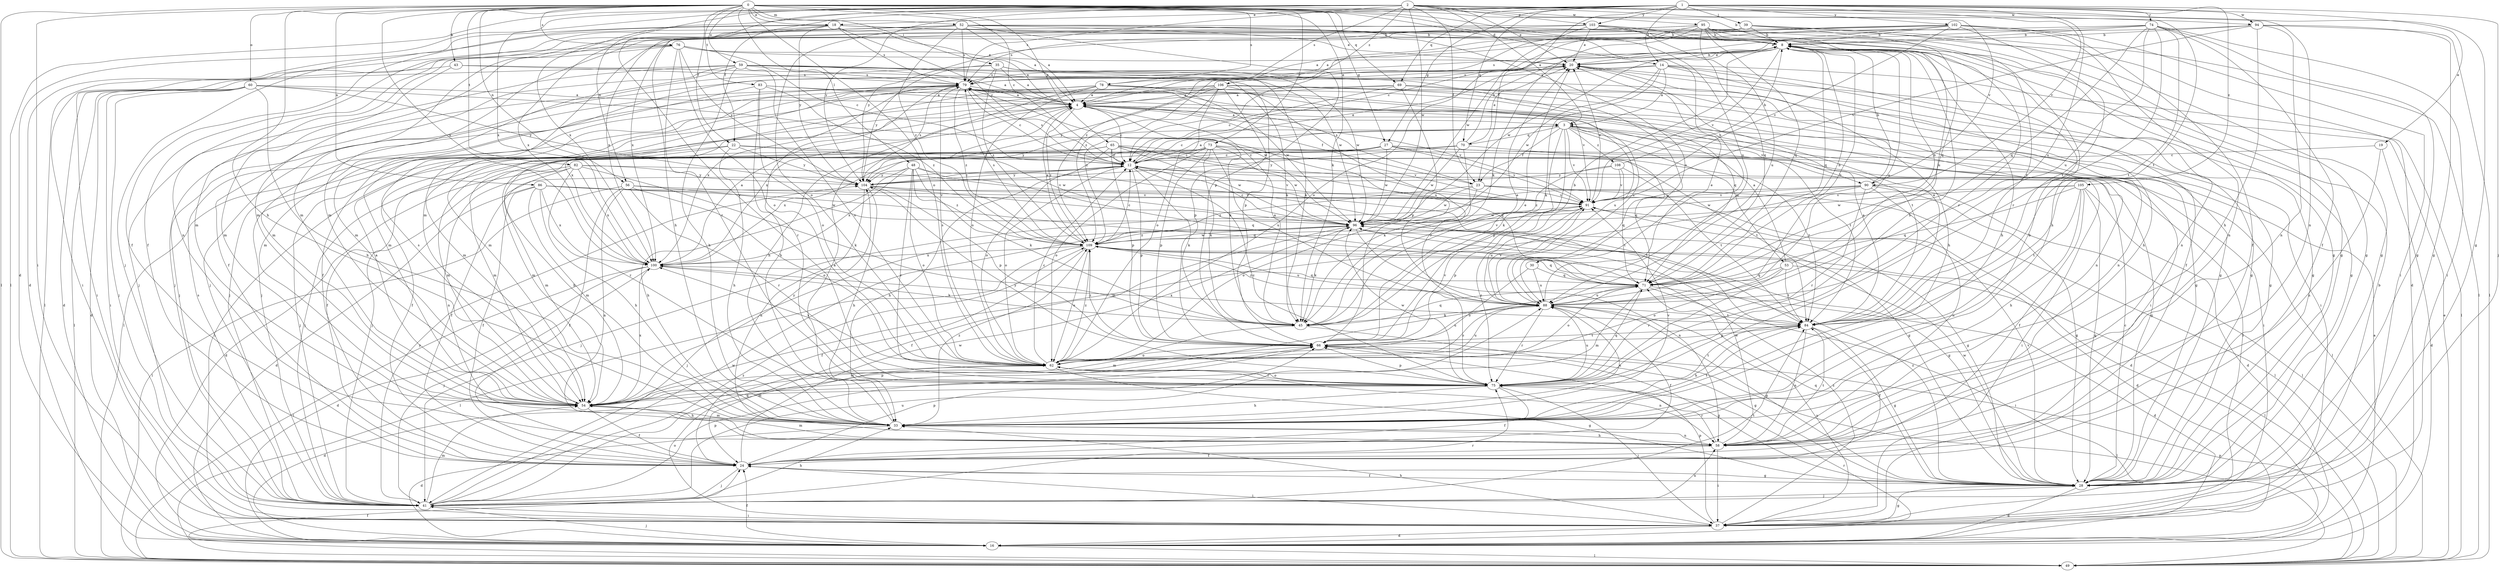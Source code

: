 strict digraph  {
0;
1;
2;
3;
4;
8;
12;
14;
16;
18;
19;
20;
22;
23;
24;
27;
28;
30;
33;
35;
37;
39;
41;
43;
45;
48;
49;
52;
53;
54;
56;
58;
59;
60;
62;
65;
66;
69;
70;
71;
73;
74;
75;
76;
78;
79;
82;
83;
84;
86;
88;
90;
91;
94;
95;
96;
100;
102;
103;
104;
105;
106;
108;
109;
0 -> 8  [label=b];
0 -> 12  [label=c];
0 -> 14  [label=d];
0 -> 18  [label=e];
0 -> 22  [label=f];
0 -> 27  [label=g];
0 -> 30  [label=h];
0 -> 33  [label=h];
0 -> 35  [label=i];
0 -> 37  [label=i];
0 -> 43  [label=k];
0 -> 45  [label=k];
0 -> 48  [label=l];
0 -> 49  [label=l];
0 -> 52  [label=m];
0 -> 56  [label=n];
0 -> 59  [label=o];
0 -> 60  [label=o];
0 -> 62  [label=o];
0 -> 65  [label=p];
0 -> 69  [label=q];
0 -> 73  [label=r];
0 -> 76  [label=s];
0 -> 78  [label=s];
0 -> 82  [label=t];
0 -> 83  [label=t];
0 -> 84  [label=t];
0 -> 86  [label=u];
0 -> 88  [label=u];
0 -> 100  [label=x];
1 -> 14  [label=d];
1 -> 18  [label=e];
1 -> 19  [label=e];
1 -> 22  [label=f];
1 -> 23  [label=f];
1 -> 27  [label=g];
1 -> 39  [label=j];
1 -> 41  [label=j];
1 -> 69  [label=q];
1 -> 70  [label=q];
1 -> 74  [label=r];
1 -> 88  [label=u];
1 -> 90  [label=v];
1 -> 94  [label=w];
1 -> 100  [label=x];
1 -> 102  [label=y];
1 -> 103  [label=y];
1 -> 105  [label=z];
2 -> 3  [label=a];
2 -> 16  [label=d];
2 -> 20  [label=e];
2 -> 23  [label=f];
2 -> 28  [label=g];
2 -> 49  [label=l];
2 -> 56  [label=n];
2 -> 58  [label=n];
2 -> 75  [label=r];
2 -> 78  [label=s];
2 -> 79  [label=s];
2 -> 90  [label=v];
2 -> 94  [label=w];
2 -> 95  [label=w];
2 -> 96  [label=w];
2 -> 100  [label=x];
2 -> 103  [label=y];
2 -> 104  [label=y];
2 -> 106  [label=z];
3 -> 12  [label=c];
3 -> 23  [label=f];
3 -> 37  [label=i];
3 -> 45  [label=k];
3 -> 53  [label=m];
3 -> 66  [label=p];
3 -> 70  [label=q];
3 -> 84  [label=t];
3 -> 90  [label=v];
3 -> 91  [label=v];
3 -> 104  [label=y];
3 -> 108  [label=z];
4 -> 3  [label=a];
4 -> 12  [label=c];
4 -> 23  [label=f];
4 -> 45  [label=k];
4 -> 54  [label=m];
4 -> 88  [label=u];
4 -> 91  [label=v];
4 -> 100  [label=x];
4 -> 109  [label=z];
8 -> 20  [label=e];
8 -> 33  [label=h];
8 -> 58  [label=n];
8 -> 71  [label=q];
8 -> 79  [label=s];
8 -> 88  [label=u];
8 -> 91  [label=v];
8 -> 96  [label=w];
8 -> 109  [label=z];
12 -> 3  [label=a];
12 -> 20  [label=e];
12 -> 24  [label=f];
12 -> 33  [label=h];
12 -> 37  [label=i];
12 -> 45  [label=k];
12 -> 62  [label=o];
12 -> 66  [label=p];
12 -> 79  [label=s];
12 -> 91  [label=v];
12 -> 104  [label=y];
14 -> 3  [label=a];
14 -> 24  [label=f];
14 -> 28  [label=g];
14 -> 33  [label=h];
14 -> 41  [label=j];
14 -> 45  [label=k];
14 -> 49  [label=l];
14 -> 79  [label=s];
14 -> 96  [label=w];
16 -> 3  [label=a];
16 -> 24  [label=f];
16 -> 41  [label=j];
16 -> 49  [label=l];
16 -> 75  [label=r];
18 -> 4  [label=a];
18 -> 8  [label=b];
18 -> 12  [label=c];
18 -> 24  [label=f];
18 -> 28  [label=g];
18 -> 33  [label=h];
18 -> 41  [label=j];
18 -> 79  [label=s];
18 -> 100  [label=x];
18 -> 104  [label=y];
19 -> 12  [label=c];
19 -> 16  [label=d];
19 -> 58  [label=n];
20 -> 8  [label=b];
20 -> 28  [label=g];
20 -> 33  [label=h];
20 -> 54  [label=m];
20 -> 79  [label=s];
22 -> 12  [label=c];
22 -> 24  [label=f];
22 -> 33  [label=h];
22 -> 41  [label=j];
22 -> 96  [label=w];
22 -> 104  [label=y];
23 -> 16  [label=d];
23 -> 49  [label=l];
23 -> 62  [label=o];
23 -> 79  [label=s];
23 -> 91  [label=v];
23 -> 96  [label=w];
23 -> 109  [label=z];
24 -> 28  [label=g];
24 -> 37  [label=i];
24 -> 41  [label=j];
24 -> 66  [label=p];
24 -> 96  [label=w];
27 -> 12  [label=c];
27 -> 37  [label=i];
27 -> 41  [label=j];
27 -> 49  [label=l];
27 -> 54  [label=m];
27 -> 71  [label=q];
27 -> 91  [label=v];
27 -> 96  [label=w];
27 -> 100  [label=x];
28 -> 12  [label=c];
28 -> 16  [label=d];
28 -> 24  [label=f];
28 -> 41  [label=j];
28 -> 71  [label=q];
28 -> 91  [label=v];
28 -> 96  [label=w];
28 -> 109  [label=z];
30 -> 62  [label=o];
30 -> 71  [label=q];
30 -> 88  [label=u];
33 -> 4  [label=a];
33 -> 8  [label=b];
33 -> 16  [label=d];
33 -> 54  [label=m];
33 -> 58  [label=n];
33 -> 84  [label=t];
33 -> 88  [label=u];
33 -> 91  [label=v];
33 -> 109  [label=z];
35 -> 4  [label=a];
35 -> 28  [label=g];
35 -> 41  [label=j];
35 -> 45  [label=k];
35 -> 79  [label=s];
35 -> 96  [label=w];
35 -> 104  [label=y];
35 -> 109  [label=z];
37 -> 8  [label=b];
37 -> 16  [label=d];
37 -> 28  [label=g];
37 -> 33  [label=h];
37 -> 62  [label=o];
37 -> 66  [label=p];
37 -> 88  [label=u];
37 -> 109  [label=z];
39 -> 8  [label=b];
39 -> 12  [label=c];
39 -> 28  [label=g];
39 -> 49  [label=l];
39 -> 54  [label=m];
39 -> 71  [label=q];
39 -> 100  [label=x];
41 -> 33  [label=h];
41 -> 37  [label=i];
41 -> 54  [label=m];
41 -> 58  [label=n];
41 -> 66  [label=p];
41 -> 71  [label=q];
41 -> 75  [label=r];
41 -> 79  [label=s];
41 -> 84  [label=t];
41 -> 88  [label=u];
41 -> 96  [label=w];
41 -> 104  [label=y];
41 -> 109  [label=z];
43 -> 37  [label=i];
43 -> 45  [label=k];
43 -> 54  [label=m];
43 -> 79  [label=s];
45 -> 4  [label=a];
45 -> 8  [label=b];
45 -> 20  [label=e];
45 -> 28  [label=g];
45 -> 54  [label=m];
45 -> 71  [label=q];
48 -> 33  [label=h];
48 -> 45  [label=k];
48 -> 62  [label=o];
48 -> 71  [label=q];
48 -> 75  [label=r];
48 -> 84  [label=t];
48 -> 100  [label=x];
48 -> 104  [label=y];
48 -> 109  [label=z];
49 -> 20  [label=e];
49 -> 24  [label=f];
49 -> 66  [label=p];
52 -> 4  [label=a];
52 -> 8  [label=b];
52 -> 16  [label=d];
52 -> 20  [label=e];
52 -> 24  [label=f];
52 -> 28  [label=g];
52 -> 58  [label=n];
52 -> 62  [label=o];
52 -> 66  [label=p];
52 -> 79  [label=s];
52 -> 88  [label=u];
52 -> 109  [label=z];
53 -> 4  [label=a];
53 -> 8  [label=b];
53 -> 49  [label=l];
53 -> 62  [label=o];
53 -> 71  [label=q];
53 -> 75  [label=r];
53 -> 84  [label=t];
54 -> 4  [label=a];
54 -> 24  [label=f];
54 -> 33  [label=h];
54 -> 66  [label=p];
54 -> 79  [label=s];
54 -> 100  [label=x];
54 -> 104  [label=y];
56 -> 24  [label=f];
56 -> 49  [label=l];
56 -> 58  [label=n];
56 -> 62  [label=o];
56 -> 75  [label=r];
56 -> 91  [label=v];
56 -> 96  [label=w];
58 -> 24  [label=f];
58 -> 33  [label=h];
58 -> 37  [label=i];
58 -> 54  [label=m];
58 -> 75  [label=r];
58 -> 84  [label=t];
58 -> 96  [label=w];
59 -> 4  [label=a];
59 -> 16  [label=d];
59 -> 24  [label=f];
59 -> 28  [label=g];
59 -> 33  [label=h];
59 -> 41  [label=j];
59 -> 54  [label=m];
59 -> 62  [label=o];
59 -> 66  [label=p];
59 -> 79  [label=s];
59 -> 96  [label=w];
60 -> 4  [label=a];
60 -> 16  [label=d];
60 -> 33  [label=h];
60 -> 37  [label=i];
60 -> 41  [label=j];
60 -> 49  [label=l];
60 -> 88  [label=u];
60 -> 104  [label=y];
62 -> 12  [label=c];
62 -> 16  [label=d];
62 -> 28  [label=g];
62 -> 58  [label=n];
62 -> 75  [label=r];
62 -> 79  [label=s];
62 -> 88  [label=u];
62 -> 100  [label=x];
62 -> 109  [label=z];
65 -> 12  [label=c];
65 -> 24  [label=f];
65 -> 33  [label=h];
65 -> 54  [label=m];
65 -> 62  [label=o];
65 -> 66  [label=p];
65 -> 71  [label=q];
65 -> 84  [label=t];
65 -> 91  [label=v];
65 -> 96  [label=w];
66 -> 20  [label=e];
66 -> 28  [label=g];
66 -> 49  [label=l];
66 -> 54  [label=m];
66 -> 62  [label=o];
66 -> 84  [label=t];
66 -> 88  [label=u];
66 -> 91  [label=v];
66 -> 109  [label=z];
69 -> 4  [label=a];
69 -> 12  [label=c];
69 -> 41  [label=j];
69 -> 58  [label=n];
69 -> 66  [label=p];
69 -> 88  [label=u];
70 -> 8  [label=b];
70 -> 12  [label=c];
70 -> 20  [label=e];
70 -> 45  [label=k];
70 -> 84  [label=t];
70 -> 96  [label=w];
70 -> 104  [label=y];
71 -> 8  [label=b];
71 -> 16  [label=d];
71 -> 37  [label=i];
71 -> 54  [label=m];
71 -> 62  [label=o];
71 -> 88  [label=u];
73 -> 12  [label=c];
73 -> 28  [label=g];
73 -> 37  [label=i];
73 -> 41  [label=j];
73 -> 45  [label=k];
73 -> 54  [label=m];
73 -> 62  [label=o];
73 -> 66  [label=p];
73 -> 88  [label=u];
73 -> 91  [label=v];
73 -> 96  [label=w];
74 -> 8  [label=b];
74 -> 12  [label=c];
74 -> 24  [label=f];
74 -> 28  [label=g];
74 -> 37  [label=i];
74 -> 62  [label=o];
74 -> 71  [label=q];
74 -> 75  [label=r];
74 -> 84  [label=t];
74 -> 88  [label=u];
75 -> 8  [label=b];
75 -> 12  [label=c];
75 -> 24  [label=f];
75 -> 33  [label=h];
75 -> 37  [label=i];
75 -> 54  [label=m];
75 -> 62  [label=o];
75 -> 66  [label=p];
75 -> 71  [label=q];
75 -> 84  [label=t];
75 -> 88  [label=u];
75 -> 96  [label=w];
75 -> 104  [label=y];
76 -> 4  [label=a];
76 -> 12  [label=c];
76 -> 20  [label=e];
76 -> 37  [label=i];
76 -> 49  [label=l];
76 -> 54  [label=m];
76 -> 62  [label=o];
76 -> 75  [label=r];
76 -> 104  [label=y];
78 -> 4  [label=a];
78 -> 33  [label=h];
78 -> 49  [label=l];
78 -> 62  [label=o];
78 -> 71  [label=q];
78 -> 91  [label=v];
78 -> 96  [label=w];
78 -> 100  [label=x];
79 -> 4  [label=a];
79 -> 12  [label=c];
79 -> 20  [label=e];
79 -> 24  [label=f];
79 -> 33  [label=h];
79 -> 37  [label=i];
79 -> 41  [label=j];
79 -> 54  [label=m];
79 -> 84  [label=t];
79 -> 96  [label=w];
79 -> 100  [label=x];
79 -> 109  [label=z];
82 -> 16  [label=d];
82 -> 45  [label=k];
82 -> 54  [label=m];
82 -> 58  [label=n];
82 -> 75  [label=r];
82 -> 91  [label=v];
82 -> 100  [label=x];
82 -> 104  [label=y];
83 -> 4  [label=a];
83 -> 28  [label=g];
83 -> 54  [label=m];
83 -> 62  [label=o];
83 -> 75  [label=r];
83 -> 109  [label=z];
84 -> 4  [label=a];
84 -> 20  [label=e];
84 -> 24  [label=f];
84 -> 28  [label=g];
84 -> 33  [label=h];
84 -> 58  [label=n];
84 -> 66  [label=p];
84 -> 100  [label=x];
86 -> 16  [label=d];
86 -> 24  [label=f];
86 -> 28  [label=g];
86 -> 33  [label=h];
86 -> 54  [label=m];
86 -> 71  [label=q];
86 -> 91  [label=v];
86 -> 100  [label=x];
88 -> 8  [label=b];
88 -> 20  [label=e];
88 -> 24  [label=f];
88 -> 28  [label=g];
88 -> 45  [label=k];
88 -> 62  [label=o];
88 -> 75  [label=r];
88 -> 79  [label=s];
88 -> 84  [label=t];
88 -> 91  [label=v];
88 -> 109  [label=z];
90 -> 8  [label=b];
90 -> 28  [label=g];
90 -> 41  [label=j];
90 -> 49  [label=l];
90 -> 54  [label=m];
90 -> 58  [label=n];
90 -> 75  [label=r];
90 -> 91  [label=v];
90 -> 96  [label=w];
91 -> 20  [label=e];
91 -> 28  [label=g];
91 -> 66  [label=p];
91 -> 75  [label=r];
91 -> 88  [label=u];
91 -> 96  [label=w];
94 -> 8  [label=b];
94 -> 28  [label=g];
94 -> 33  [label=h];
94 -> 49  [label=l];
94 -> 58  [label=n];
94 -> 91  [label=v];
94 -> 109  [label=z];
95 -> 4  [label=a];
95 -> 8  [label=b];
95 -> 16  [label=d];
95 -> 28  [label=g];
95 -> 33  [label=h];
95 -> 45  [label=k];
95 -> 54  [label=m];
95 -> 71  [label=q];
95 -> 84  [label=t];
95 -> 88  [label=u];
95 -> 100  [label=x];
96 -> 12  [label=c];
96 -> 16  [label=d];
96 -> 24  [label=f];
96 -> 28  [label=g];
96 -> 41  [label=j];
96 -> 45  [label=k];
96 -> 58  [label=n];
96 -> 109  [label=z];
100 -> 4  [label=a];
100 -> 16  [label=d];
100 -> 41  [label=j];
100 -> 45  [label=k];
100 -> 49  [label=l];
100 -> 71  [label=q];
102 -> 4  [label=a];
102 -> 8  [label=b];
102 -> 20  [label=e];
102 -> 24  [label=f];
102 -> 37  [label=i];
102 -> 54  [label=m];
102 -> 58  [label=n];
102 -> 84  [label=t];
102 -> 91  [label=v];
102 -> 104  [label=y];
103 -> 8  [label=b];
103 -> 20  [label=e];
103 -> 54  [label=m];
103 -> 71  [label=q];
103 -> 75  [label=r];
103 -> 79  [label=s];
103 -> 88  [label=u];
103 -> 96  [label=w];
104 -> 12  [label=c];
104 -> 33  [label=h];
104 -> 58  [label=n];
104 -> 66  [label=p];
104 -> 79  [label=s];
104 -> 84  [label=t];
104 -> 91  [label=v];
105 -> 16  [label=d];
105 -> 24  [label=f];
105 -> 28  [label=g];
105 -> 33  [label=h];
105 -> 71  [label=q];
105 -> 84  [label=t];
105 -> 91  [label=v];
105 -> 96  [label=w];
106 -> 4  [label=a];
106 -> 28  [label=g];
106 -> 37  [label=i];
106 -> 41  [label=j];
106 -> 54  [label=m];
106 -> 58  [label=n];
106 -> 62  [label=o];
106 -> 66  [label=p];
106 -> 75  [label=r];
106 -> 104  [label=y];
106 -> 109  [label=z];
108 -> 8  [label=b];
108 -> 71  [label=q];
108 -> 84  [label=t];
108 -> 91  [label=v];
108 -> 104  [label=y];
108 -> 109  [label=z];
109 -> 4  [label=a];
109 -> 12  [label=c];
109 -> 24  [label=f];
109 -> 49  [label=l];
109 -> 62  [label=o];
109 -> 71  [label=q];
109 -> 79  [label=s];
109 -> 88  [label=u];
109 -> 91  [label=v];
109 -> 96  [label=w];
109 -> 100  [label=x];
}
